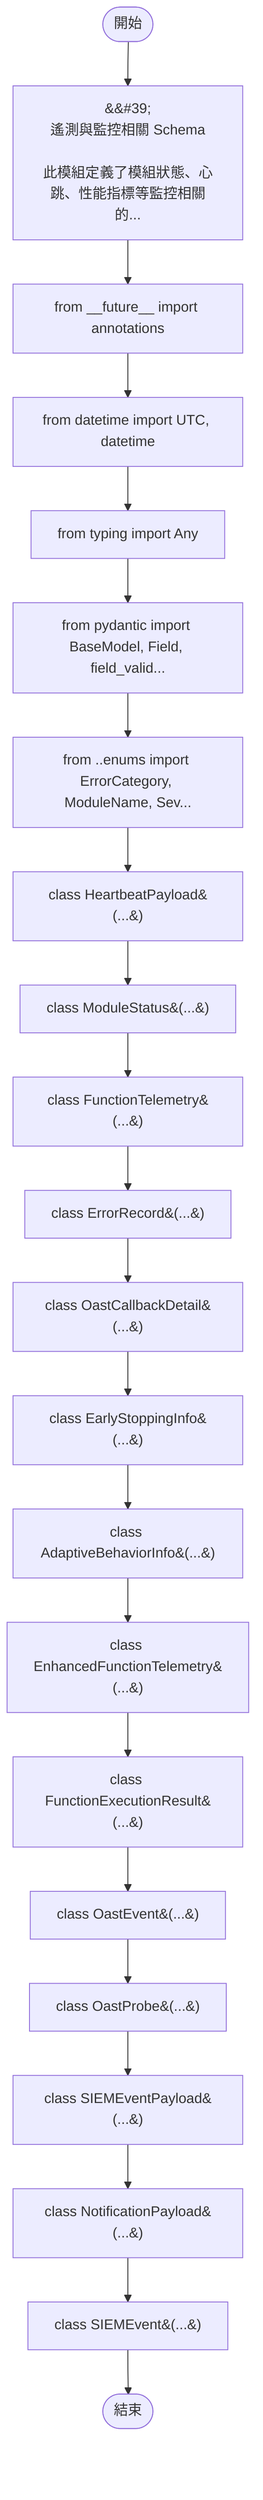 flowchart TB
    n1([開始])
    n2([結束])
    n3[&amp;&#35;39;\n遙測與監控相關 Schema\n\n此模組定義了模組狀態、心跳、性能指標等監控相關的...]
    n4[from __future__ import annotations]
    n5[from datetime import UTC, datetime]
    n6[from typing import Any]
    n7[from pydantic import BaseModel, Field, field_valid...]
    n8[from ..enums import ErrorCategory, ModuleName, Sev...]
    n9[class HeartbeatPayload&#40;...&#41;]
    n10[class ModuleStatus&#40;...&#41;]
    n11[class FunctionTelemetry&#40;...&#41;]
    n12[class ErrorRecord&#40;...&#41;]
    n13[class OastCallbackDetail&#40;...&#41;]
    n14[class EarlyStoppingInfo&#40;...&#41;]
    n15[class AdaptiveBehaviorInfo&#40;...&#41;]
    n16[class EnhancedFunctionTelemetry&#40;...&#41;]
    n17[class FunctionExecutionResult&#40;...&#41;]
    n18[class OastEvent&#40;...&#41;]
    n19[class OastProbe&#40;...&#41;]
    n20[class SIEMEventPayload&#40;...&#41;]
    n21[class NotificationPayload&#40;...&#41;]
    n22[class SIEMEvent&#40;...&#41;]
    n1 --> n3
    n3 --> n4
    n4 --> n5
    n5 --> n6
    n6 --> n7
    n7 --> n8
    n8 --> n9
    n9 --> n10
    n10 --> n11
    n11 --> n12
    n12 --> n13
    n13 --> n14
    n14 --> n15
    n15 --> n16
    n16 --> n17
    n17 --> n18
    n18 --> n19
    n19 --> n20
    n20 --> n21
    n21 --> n22
    n22 --> n2